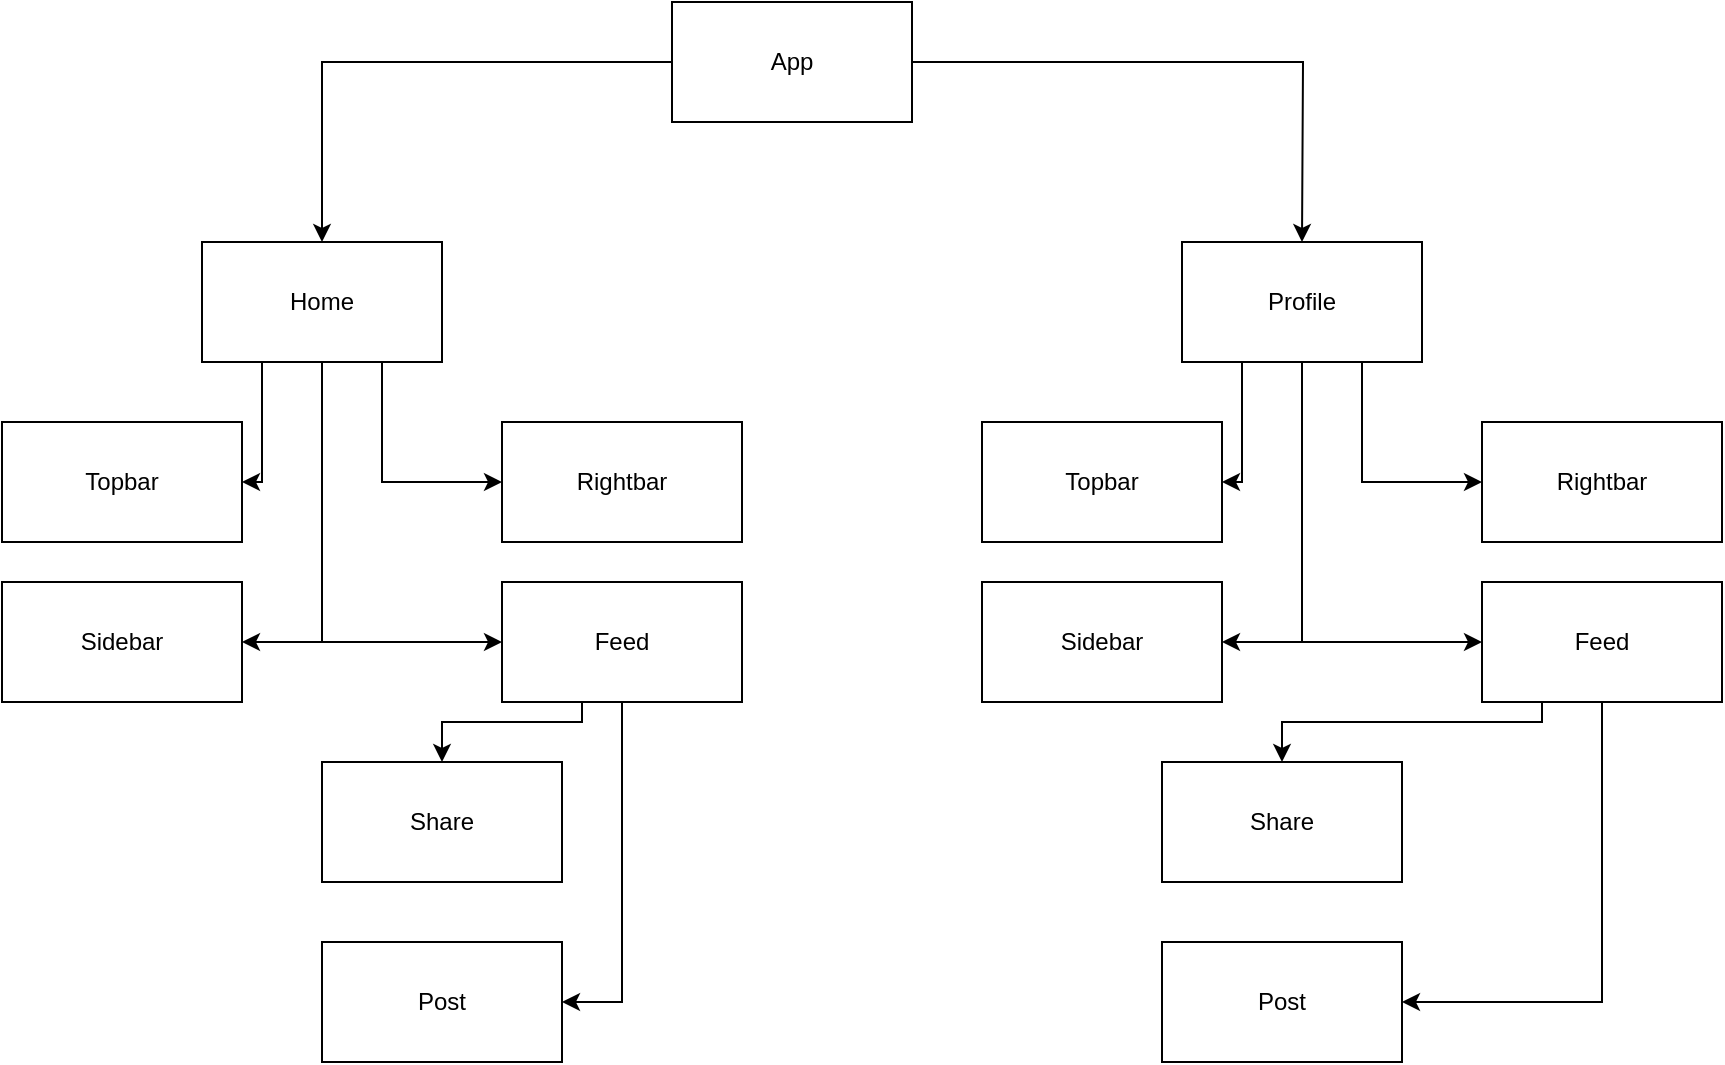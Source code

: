 <mxfile version="14.8.1" type="github">
  <diagram id="1t7LldmFmbmxWEFnOczf" name="Page-1">
    <mxGraphModel dx="1038" dy="579" grid="1" gridSize="10" guides="1" tooltips="1" connect="1" arrows="1" fold="1" page="1" pageScale="1" pageWidth="850" pageHeight="1100" math="0" shadow="0">
      <root>
        <mxCell id="0" />
        <mxCell id="1" parent="0" />
        <mxCell id="0pITlyYw-fGEfgeyf2as-18" style="edgeStyle=orthogonalEdgeStyle;rounded=0;orthogonalLoop=1;jettySize=auto;html=1;" edge="1" parent="1" source="0pITlyYw-fGEfgeyf2as-1" target="0pITlyYw-fGEfgeyf2as-2">
          <mxGeometry relative="1" as="geometry" />
        </mxCell>
        <mxCell id="0pITlyYw-fGEfgeyf2as-19" style="edgeStyle=orthogonalEdgeStyle;rounded=0;orthogonalLoop=1;jettySize=auto;html=1;exitX=1;exitY=0.5;exitDx=0;exitDy=0;entryX=0.5;entryY=0;entryDx=0;entryDy=0;" edge="1" parent="1" source="0pITlyYw-fGEfgeyf2as-1">
          <mxGeometry relative="1" as="geometry">
            <mxPoint x="680" y="160" as="targetPoint" />
          </mxGeometry>
        </mxCell>
        <mxCell id="0pITlyYw-fGEfgeyf2as-1" value="App" style="rounded=0;whiteSpace=wrap;html=1;" vertex="1" parent="1">
          <mxGeometry x="365" y="40" width="120" height="60" as="geometry" />
        </mxCell>
        <mxCell id="0pITlyYw-fGEfgeyf2as-20" style="edgeStyle=orthogonalEdgeStyle;rounded=0;orthogonalLoop=1;jettySize=auto;html=1;entryX=1;entryY=0.5;entryDx=0;entryDy=0;exitX=0.25;exitY=1;exitDx=0;exitDy=0;" edge="1" parent="1" source="0pITlyYw-fGEfgeyf2as-2" target="0pITlyYw-fGEfgeyf2as-3">
          <mxGeometry relative="1" as="geometry">
            <Array as="points">
              <mxPoint x="160" y="280" />
            </Array>
          </mxGeometry>
        </mxCell>
        <mxCell id="0pITlyYw-fGEfgeyf2as-21" style="edgeStyle=orthogonalEdgeStyle;rounded=0;orthogonalLoop=1;jettySize=auto;html=1;exitX=0.75;exitY=1;exitDx=0;exitDy=0;entryX=0;entryY=0.5;entryDx=0;entryDy=0;" edge="1" parent="1" source="0pITlyYw-fGEfgeyf2as-2" target="0pITlyYw-fGEfgeyf2as-4">
          <mxGeometry relative="1" as="geometry">
            <mxPoint x="270" y="300" as="targetPoint" />
          </mxGeometry>
        </mxCell>
        <mxCell id="0pITlyYw-fGEfgeyf2as-2" value="Home" style="rounded=0;whiteSpace=wrap;html=1;" vertex="1" parent="1">
          <mxGeometry x="130" y="160" width="120" height="60" as="geometry" />
        </mxCell>
        <mxCell id="0pITlyYw-fGEfgeyf2as-3" value="Topbar" style="rounded=0;whiteSpace=wrap;html=1;" vertex="1" parent="1">
          <mxGeometry x="30" y="250" width="120" height="60" as="geometry" />
        </mxCell>
        <mxCell id="0pITlyYw-fGEfgeyf2as-4" value="Rightbar" style="rounded=0;whiteSpace=wrap;html=1;" vertex="1" parent="1">
          <mxGeometry x="280" y="250" width="120" height="60" as="geometry" />
        </mxCell>
        <mxCell id="0pITlyYw-fGEfgeyf2as-5" value="Sidebar" style="rounded=0;whiteSpace=wrap;html=1;" vertex="1" parent="1">
          <mxGeometry x="30" y="330" width="120" height="60" as="geometry" />
        </mxCell>
        <mxCell id="0pITlyYw-fGEfgeyf2as-36" value="" style="edgeStyle=orthogonalEdgeStyle;rounded=0;orthogonalLoop=1;jettySize=auto;html=1;" edge="1" parent="1" source="0pITlyYw-fGEfgeyf2as-6" target="0pITlyYw-fGEfgeyf2as-12">
          <mxGeometry relative="1" as="geometry">
            <Array as="points">
              <mxPoint x="320" y="400" />
              <mxPoint x="250" y="400" />
            </Array>
          </mxGeometry>
        </mxCell>
        <mxCell id="0pITlyYw-fGEfgeyf2as-37" style="edgeStyle=orthogonalEdgeStyle;rounded=0;orthogonalLoop=1;jettySize=auto;html=1;entryX=1;entryY=0.5;entryDx=0;entryDy=0;" edge="1" parent="1" source="0pITlyYw-fGEfgeyf2as-6" target="0pITlyYw-fGEfgeyf2as-13">
          <mxGeometry relative="1" as="geometry" />
        </mxCell>
        <mxCell id="0pITlyYw-fGEfgeyf2as-6" value="Feed" style="rounded=0;whiteSpace=wrap;html=1;" vertex="1" parent="1">
          <mxGeometry x="280" y="330" width="120" height="60" as="geometry" />
        </mxCell>
        <mxCell id="0pITlyYw-fGEfgeyf2as-12" value="Share" style="rounded=0;whiteSpace=wrap;html=1;" vertex="1" parent="1">
          <mxGeometry x="190" y="420" width="120" height="60" as="geometry" />
        </mxCell>
        <mxCell id="0pITlyYw-fGEfgeyf2as-13" value="Post" style="rounded=0;whiteSpace=wrap;html=1;" vertex="1" parent="1">
          <mxGeometry x="190" y="510" width="120" height="60" as="geometry" />
        </mxCell>
        <mxCell id="0pITlyYw-fGEfgeyf2as-14" value="Share" style="rounded=0;whiteSpace=wrap;html=1;" vertex="1" parent="1">
          <mxGeometry x="610" y="420" width="120" height="60" as="geometry" />
        </mxCell>
        <mxCell id="0pITlyYw-fGEfgeyf2as-15" value="Post" style="rounded=0;whiteSpace=wrap;html=1;" vertex="1" parent="1">
          <mxGeometry x="610" y="510" width="120" height="60" as="geometry" />
        </mxCell>
        <mxCell id="0pITlyYw-fGEfgeyf2as-23" value="" style="endArrow=none;html=1;entryX=0.5;entryY=1;entryDx=0;entryDy=0;" edge="1" parent="1" target="0pITlyYw-fGEfgeyf2as-2">
          <mxGeometry width="50" height="50" relative="1" as="geometry">
            <mxPoint x="190" y="360" as="sourcePoint" />
            <mxPoint x="450" y="270" as="targetPoint" />
          </mxGeometry>
        </mxCell>
        <mxCell id="0pITlyYw-fGEfgeyf2as-24" value="" style="endArrow=classic;html=1;" edge="1" parent="1">
          <mxGeometry width="50" height="50" relative="1" as="geometry">
            <mxPoint x="190" y="360" as="sourcePoint" />
            <mxPoint x="280" y="360" as="targetPoint" />
          </mxGeometry>
        </mxCell>
        <mxCell id="0pITlyYw-fGEfgeyf2as-25" value="" style="endArrow=classic;html=1;entryX=1;entryY=0.5;entryDx=0;entryDy=0;" edge="1" parent="1" target="0pITlyYw-fGEfgeyf2as-5">
          <mxGeometry width="50" height="50" relative="1" as="geometry">
            <mxPoint x="190" y="360" as="sourcePoint" />
            <mxPoint x="450" y="270" as="targetPoint" />
          </mxGeometry>
        </mxCell>
        <mxCell id="0pITlyYw-fGEfgeyf2as-26" style="edgeStyle=orthogonalEdgeStyle;rounded=0;orthogonalLoop=1;jettySize=auto;html=1;entryX=1;entryY=0.5;entryDx=0;entryDy=0;exitX=0.25;exitY=1;exitDx=0;exitDy=0;" edge="1" parent="1" source="0pITlyYw-fGEfgeyf2as-28" target="0pITlyYw-fGEfgeyf2as-29">
          <mxGeometry relative="1" as="geometry">
            <Array as="points">
              <mxPoint x="650" y="280" />
            </Array>
          </mxGeometry>
        </mxCell>
        <mxCell id="0pITlyYw-fGEfgeyf2as-27" style="edgeStyle=orthogonalEdgeStyle;rounded=0;orthogonalLoop=1;jettySize=auto;html=1;exitX=0.75;exitY=1;exitDx=0;exitDy=0;entryX=0;entryY=0.5;entryDx=0;entryDy=0;" edge="1" parent="1" source="0pITlyYw-fGEfgeyf2as-28" target="0pITlyYw-fGEfgeyf2as-30">
          <mxGeometry relative="1" as="geometry">
            <mxPoint x="760" y="300" as="targetPoint" />
          </mxGeometry>
        </mxCell>
        <mxCell id="0pITlyYw-fGEfgeyf2as-28" value="Profile" style="rounded=0;whiteSpace=wrap;html=1;" vertex="1" parent="1">
          <mxGeometry x="620" y="160" width="120" height="60" as="geometry" />
        </mxCell>
        <mxCell id="0pITlyYw-fGEfgeyf2as-29" value="Topbar" style="rounded=0;whiteSpace=wrap;html=1;" vertex="1" parent="1">
          <mxGeometry x="520" y="250" width="120" height="60" as="geometry" />
        </mxCell>
        <mxCell id="0pITlyYw-fGEfgeyf2as-30" value="Rightbar" style="rounded=0;whiteSpace=wrap;html=1;" vertex="1" parent="1">
          <mxGeometry x="770" y="250" width="120" height="60" as="geometry" />
        </mxCell>
        <mxCell id="0pITlyYw-fGEfgeyf2as-31" value="Sidebar" style="rounded=0;whiteSpace=wrap;html=1;" vertex="1" parent="1">
          <mxGeometry x="520" y="330" width="120" height="60" as="geometry" />
        </mxCell>
        <mxCell id="0pITlyYw-fGEfgeyf2as-38" style="edgeStyle=orthogonalEdgeStyle;rounded=0;orthogonalLoop=1;jettySize=auto;html=1;exitX=0.25;exitY=1;exitDx=0;exitDy=0;entryX=0.5;entryY=0;entryDx=0;entryDy=0;" edge="1" parent="1" source="0pITlyYw-fGEfgeyf2as-32" target="0pITlyYw-fGEfgeyf2as-14">
          <mxGeometry relative="1" as="geometry">
            <Array as="points">
              <mxPoint x="800" y="400" />
              <mxPoint x="670" y="400" />
            </Array>
          </mxGeometry>
        </mxCell>
        <mxCell id="0pITlyYw-fGEfgeyf2as-39" style="edgeStyle=orthogonalEdgeStyle;rounded=0;orthogonalLoop=1;jettySize=auto;html=1;entryX=1;entryY=0.5;entryDx=0;entryDy=0;" edge="1" parent="1" source="0pITlyYw-fGEfgeyf2as-32" target="0pITlyYw-fGEfgeyf2as-15">
          <mxGeometry relative="1" as="geometry">
            <mxPoint x="750" y="550" as="targetPoint" />
            <Array as="points">
              <mxPoint x="830" y="540" />
            </Array>
          </mxGeometry>
        </mxCell>
        <mxCell id="0pITlyYw-fGEfgeyf2as-32" value="Feed" style="rounded=0;whiteSpace=wrap;html=1;" vertex="1" parent="1">
          <mxGeometry x="770" y="330" width="120" height="60" as="geometry" />
        </mxCell>
        <mxCell id="0pITlyYw-fGEfgeyf2as-33" value="" style="endArrow=none;html=1;entryX=0.5;entryY=1;entryDx=0;entryDy=0;" edge="1" parent="1" target="0pITlyYw-fGEfgeyf2as-28">
          <mxGeometry width="50" height="50" relative="1" as="geometry">
            <mxPoint x="680" y="360" as="sourcePoint" />
            <mxPoint x="940" y="270" as="targetPoint" />
          </mxGeometry>
        </mxCell>
        <mxCell id="0pITlyYw-fGEfgeyf2as-34" value="" style="endArrow=classic;html=1;" edge="1" parent="1">
          <mxGeometry width="50" height="50" relative="1" as="geometry">
            <mxPoint x="680" y="360" as="sourcePoint" />
            <mxPoint x="770" y="360" as="targetPoint" />
          </mxGeometry>
        </mxCell>
        <mxCell id="0pITlyYw-fGEfgeyf2as-35" value="" style="endArrow=classic;html=1;entryX=1;entryY=0.5;entryDx=0;entryDy=0;" edge="1" parent="1" target="0pITlyYw-fGEfgeyf2as-31">
          <mxGeometry width="50" height="50" relative="1" as="geometry">
            <mxPoint x="680" y="360" as="sourcePoint" />
            <mxPoint x="940" y="270" as="targetPoint" />
          </mxGeometry>
        </mxCell>
      </root>
    </mxGraphModel>
  </diagram>
</mxfile>
